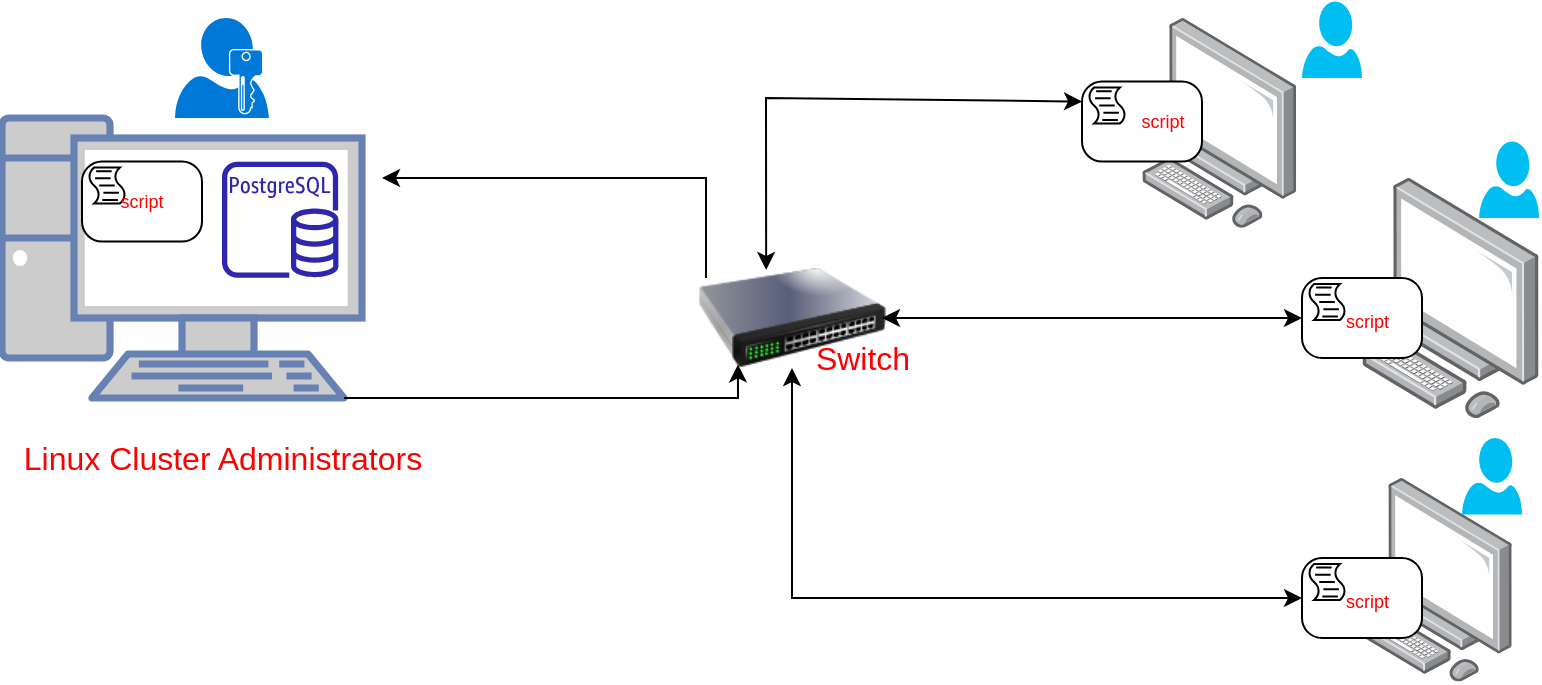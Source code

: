 <mxfile version="16.1.2"><diagram id="cqlTinlgnFH0fknFd5u6" name="Page-1"><mxGraphModel dx="478" dy="298" grid="1" gridSize="10" guides="1" tooltips="1" connect="1" arrows="1" fold="1" page="1" pageScale="1" pageWidth="850" pageHeight="1100" math="0" shadow="0"><root><mxCell id="0"/><mxCell id="1" parent="0"/><mxCell id="mg7So6FclaolHdiXxOB9-1" value="" style="image;html=1;image=img/lib/clip_art/networking/Switch_128x128.png" vertex="1" parent="1"><mxGeometry x="340" y="205" width="170" height="50" as="geometry"/></mxCell><mxCell id="mg7So6FclaolHdiXxOB9-2" value="&lt;font style=&quot;font-size: 16px;&quot; color=&quot;#FF0000&quot;&gt;Switch&lt;/font&gt;" style="text;html=1;align=center;verticalAlign=middle;resizable=0;points=[];autosize=1;strokeColor=none;fillColor=none;fontSize=16;" vertex="1" parent="1"><mxGeometry x="430" y="240" width="60" height="20" as="geometry"/></mxCell><mxCell id="mg7So6FclaolHdiXxOB9-3" value="" style="fontColor=#0066CC;verticalAlign=top;verticalLabelPosition=bottom;labelPosition=center;align=center;html=1;outlineConnect=0;fillColor=#CCCCCC;strokeColor=#6881B3;gradientColor=none;gradientDirection=north;strokeWidth=2;shape=mxgraph.networks.pc;fontSize=16;" vertex="1" parent="1"><mxGeometry x="30" y="130" width="180" height="140" as="geometry"/></mxCell><mxCell id="mg7So6FclaolHdiXxOB9-4" value="Linux Cluster Administrators" style="text;html=1;align=center;verticalAlign=middle;resizable=0;points=[];autosize=1;strokeColor=none;fillColor=none;fontSize=16;fontColor=#FF0000;" vertex="1" parent="1"><mxGeometry x="30" y="290" width="220" height="20" as="geometry"/></mxCell><mxCell id="mg7So6FclaolHdiXxOB9-5" value="" style="points=[];aspect=fixed;html=1;align=center;shadow=0;dashed=0;image;image=img/lib/allied_telesis/computer_and_terminals/Personal_Computer.svg;fontSize=16;fontColor=#FF0000;" vertex="1" parent="1"><mxGeometry x="600" y="80" width="77.38" height="104.87" as="geometry"/></mxCell><mxCell id="mg7So6FclaolHdiXxOB9-6" value="" style="points=[];aspect=fixed;html=1;align=center;shadow=0;dashed=0;image;image=img/lib/allied_telesis/computer_and_terminals/Personal_Computer.svg;fontSize=16;fontColor=#FF0000;" vertex="1" parent="1"><mxGeometry x="710" y="160" width="88.54" height="120" as="geometry"/></mxCell><mxCell id="mg7So6FclaolHdiXxOB9-7" value="" style="points=[];aspect=fixed;html=1;align=center;shadow=0;dashed=0;image;image=img/lib/allied_telesis/computer_and_terminals/Personal_Computer.svg;fontSize=16;fontColor=#FF0000;" vertex="1" parent="1"><mxGeometry x="710" y="310" width="75.1" height="101.78" as="geometry"/></mxCell><mxCell id="mg7So6FclaolHdiXxOB9-9" value="" style="points=[[0.25,0,0],[0.5,0,0],[0.75,0,0],[1,0.25,0],[1,0.5,0],[1,0.75,0],[0.75,1,0],[0.5,1,0],[0.25,1,0],[0,0.75,0],[0,0.5,0],[0,0.25,0]];shape=mxgraph.bpmn.task;whiteSpace=wrap;rectStyle=rounded;size=10;taskMarker=script;fontSize=9;fontColor=#FF0000;" vertex="1" parent="1"><mxGeometry x="570" y="111.77" width="60" height="40" as="geometry"/></mxCell><mxCell id="mg7So6FclaolHdiXxOB9-10" value="" style="points=[[0.25,0,0],[0.5,0,0],[0.75,0,0],[1,0.25,0],[1,0.5,0],[1,0.75,0],[0.75,1,0],[0.5,1,0],[0.25,1,0],[0,0.75,0],[0,0.5,0],[0,0.25,0]];shape=mxgraph.bpmn.task;whiteSpace=wrap;rectStyle=rounded;size=10;taskMarker=script;fontSize=16;fontColor=#FF0000;" vertex="1" parent="1"><mxGeometry x="680" y="210" width="60" height="40" as="geometry"/></mxCell><mxCell id="mg7So6FclaolHdiXxOB9-11" value="" style="points=[[0.25,0,0],[0.5,0,0],[0.75,0,0],[1,0.25,0],[1,0.5,0],[1,0.75,0],[0.75,1,0],[0.5,1,0],[0.25,1,0],[0,0.75,0],[0,0.5,0],[0,0.25,0]];shape=mxgraph.bpmn.task;whiteSpace=wrap;rectStyle=rounded;size=10;taskMarker=script;fontSize=16;fontColor=#FF0000;" vertex="1" parent="1"><mxGeometry x="680" y="350.01" width="60" height="40" as="geometry"/></mxCell><mxCell id="mg7So6FclaolHdiXxOB9-12" value="script" style="text;html=1;align=center;verticalAlign=middle;resizable=0;points=[];autosize=1;strokeColor=none;fillColor=none;fontSize=9;fontColor=#FF0000;" vertex="1" parent="1"><mxGeometry x="590" y="121.77" width="40" height="20" as="geometry"/></mxCell><mxCell id="mg7So6FclaolHdiXxOB9-13" value="script" style="text;whiteSpace=wrap;html=1;fontSize=9;fontColor=#FF0000;" vertex="1" parent="1"><mxGeometry x="700" y="220" width="50" height="30" as="geometry"/></mxCell><mxCell id="mg7So6FclaolHdiXxOB9-14" value="script" style="text;whiteSpace=wrap;html=1;fontSize=9;fontColor=#FF0000;" vertex="1" parent="1"><mxGeometry x="700" y="360.01" width="50" height="30" as="geometry"/></mxCell><mxCell id="mg7So6FclaolHdiXxOB9-19" value="" style="sketch=0;outlineConnect=0;fontColor=#232F3E;gradientColor=none;fillColor=#2E27AD;strokeColor=none;dashed=0;verticalLabelPosition=bottom;verticalAlign=top;align=center;html=1;fontSize=12;fontStyle=0;aspect=fixed;pointerEvents=1;shape=mxgraph.aws4.rds_postgresql_instance;" vertex="1" parent="1"><mxGeometry x="140" y="151.78" width="58.22" height="58.22" as="geometry"/></mxCell><mxCell id="mg7So6FclaolHdiXxOB9-20" value="script" style="text;html=1;align=center;verticalAlign=middle;resizable=0;points=[];autosize=1;strokeColor=none;fillColor=none;fontSize=9;fontColor=#FF0000;" vertex="1" parent="1"><mxGeometry x="90" y="164.87" width="40" height="20" as="geometry"/></mxCell><mxCell id="mg7So6FclaolHdiXxOB9-21" value="script" style="points=[[0.25,0,0],[0.5,0,0],[0.75,0,0],[1,0.25,0],[1,0.5,0],[1,0.75,0],[0.75,1,0],[0.5,1,0],[0.25,1,0],[0,0.75,0],[0,0.5,0],[0,0.25,0]];shape=mxgraph.bpmn.task;whiteSpace=wrap;rectStyle=rounded;size=10;taskMarker=script;fontSize=9;fontColor=#FF0000;" vertex="1" parent="1"><mxGeometry x="70" y="151.77" width="60" height="40" as="geometry"/></mxCell><mxCell id="mg7So6FclaolHdiXxOB9-22" value="" style="endArrow=classic;startArrow=classic;html=1;rounded=0;fontSize=9;fontColor=#FF0000;entryX=0;entryY=0.25;entryDx=0;entryDy=0;entryPerimeter=0;exitX=0.424;exitY=0.02;exitDx=0;exitDy=0;exitPerimeter=0;" edge="1" parent="1" source="mg7So6FclaolHdiXxOB9-1" target="mg7So6FclaolHdiXxOB9-9"><mxGeometry width="50" height="50" relative="1" as="geometry"><mxPoint x="350" y="290" as="sourcePoint"/><mxPoint x="400" y="240" as="targetPoint"/><Array as="points"><mxPoint x="412" y="120"/></Array></mxGeometry></mxCell><mxCell id="mg7So6FclaolHdiXxOB9-23" value="" style="endArrow=classic;startArrow=classic;html=1;rounded=0;fontSize=9;fontColor=#FF0000;entryX=0;entryY=0.5;entryDx=0;entryDy=0;entryPerimeter=0;" edge="1" parent="1" target="mg7So6FclaolHdiXxOB9-10"><mxGeometry width="50" height="50" relative="1" as="geometry"><mxPoint x="470" y="230" as="sourcePoint"/><mxPoint x="400" y="240" as="targetPoint"/></mxGeometry></mxCell><mxCell id="mg7So6FclaolHdiXxOB9-24" value="" style="endArrow=classic;startArrow=classic;html=1;rounded=0;fontSize=9;fontColor=#FF0000;exitX=0;exitY=0.5;exitDx=0;exitDy=0;exitPerimeter=0;" edge="1" parent="1" source="mg7So6FclaolHdiXxOB9-11" target="mg7So6FclaolHdiXxOB9-1"><mxGeometry width="50" height="50" relative="1" as="geometry"><mxPoint x="350" y="290" as="sourcePoint"/><mxPoint x="400" y="240" as="targetPoint"/><Array as="points"><mxPoint x="425" y="370"/></Array></mxGeometry></mxCell><mxCell id="mg7So6FclaolHdiXxOB9-28" value="" style="endArrow=classic;html=1;rounded=0;fontSize=9;fontColor=#FF0000;exitX=0.95;exitY=1;exitDx=0;exitDy=0;exitPerimeter=0;entryX=0.341;entryY=0.964;entryDx=0;entryDy=0;entryPerimeter=0;" edge="1" parent="1" source="mg7So6FclaolHdiXxOB9-3" target="mg7So6FclaolHdiXxOB9-1"><mxGeometry width="50" height="50" relative="1" as="geometry"><mxPoint x="390" y="340" as="sourcePoint"/><mxPoint x="440" y="290" as="targetPoint"/><Array as="points"><mxPoint x="398" y="270"/></Array></mxGeometry></mxCell><mxCell id="mg7So6FclaolHdiXxOB9-30" value="" style="endArrow=classic;html=1;rounded=0;fontSize=9;fontColor=#FF0000;" edge="1" parent="1"><mxGeometry width="50" height="50" relative="1" as="geometry"><mxPoint x="382" y="210" as="sourcePoint"/><mxPoint x="220" y="160" as="targetPoint"/><Array as="points"><mxPoint x="382" y="160"/></Array></mxGeometry></mxCell><mxCell id="mg7So6FclaolHdiXxOB9-35" value="" style="sketch=0;aspect=fixed;pointerEvents=1;shadow=0;dashed=0;html=1;strokeColor=none;labelPosition=center;verticalLabelPosition=bottom;verticalAlign=top;align=center;shape=mxgraph.mscae.enterprise.user_permissions;fillColor=#0078D7;fontSize=9;fontColor=#FF0000;" vertex="1" parent="1"><mxGeometry x="116.5" y="80" width="47" height="50" as="geometry"/></mxCell><mxCell id="mg7So6FclaolHdiXxOB9-36" value="" style="verticalLabelPosition=bottom;html=1;verticalAlign=top;align=center;strokeColor=none;fillColor=#00BEF2;shape=mxgraph.azure.user;fontSize=9;fontColor=#FF0000;" vertex="1" parent="1"><mxGeometry x="680" y="71.77" width="30" height="38.23" as="geometry"/></mxCell><mxCell id="mg7So6FclaolHdiXxOB9-37" value="" style="verticalLabelPosition=bottom;html=1;verticalAlign=top;align=center;strokeColor=none;fillColor=#00BEF2;shape=mxgraph.azure.user;fontSize=9;fontColor=#FF0000;" vertex="1" parent="1"><mxGeometry x="768.54" y="141.77" width="30" height="38.23" as="geometry"/></mxCell><mxCell id="mg7So6FclaolHdiXxOB9-38" value="" style="verticalLabelPosition=bottom;html=1;verticalAlign=top;align=center;strokeColor=none;fillColor=#00BEF2;shape=mxgraph.azure.user;fontSize=9;fontColor=#FF0000;" vertex="1" parent="1"><mxGeometry x="760" y="290" width="30" height="38.23" as="geometry"/></mxCell></root></mxGraphModel></diagram></mxfile>